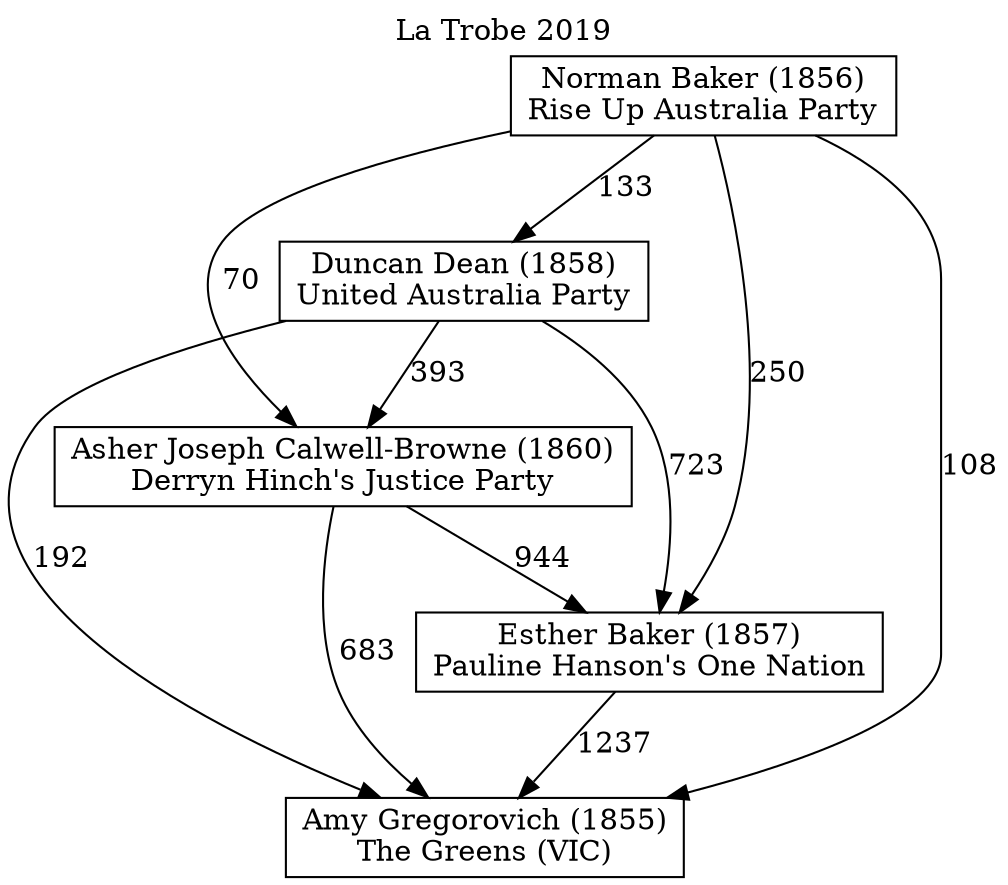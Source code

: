 // House preference flow
digraph "Amy Gregorovich (1855)_La Trobe_2019" {
	graph [label="La Trobe 2019" labelloc=t]
	node [shape=box]
	"Amy Gregorovich (1855)" [label="Amy Gregorovich (1855)
The Greens (VIC)"]
	"Esther Baker (1857)" [label="Esther Baker (1857)
Pauline Hanson's One Nation"]
	"Asher Joseph Calwell-Browne (1860)" [label="Asher Joseph Calwell-Browne (1860)
Derryn Hinch's Justice Party"]
	"Duncan Dean (1858)" [label="Duncan Dean (1858)
United Australia Party"]
	"Norman Baker (1856)" [label="Norman Baker (1856)
Rise Up Australia Party"]
	"Amy Gregorovich (1855)" [label="Amy Gregorovich (1855)
The Greens (VIC)"]
	"Asher Joseph Calwell-Browne (1860)" [label="Asher Joseph Calwell-Browne (1860)
Derryn Hinch's Justice Party"]
	"Duncan Dean (1858)" [label="Duncan Dean (1858)
United Australia Party"]
	"Norman Baker (1856)" [label="Norman Baker (1856)
Rise Up Australia Party"]
	"Amy Gregorovich (1855)" [label="Amy Gregorovich (1855)
The Greens (VIC)"]
	"Duncan Dean (1858)" [label="Duncan Dean (1858)
United Australia Party"]
	"Norman Baker (1856)" [label="Norman Baker (1856)
Rise Up Australia Party"]
	"Amy Gregorovich (1855)" [label="Amy Gregorovich (1855)
The Greens (VIC)"]
	"Norman Baker (1856)" [label="Norman Baker (1856)
Rise Up Australia Party"]
	"Norman Baker (1856)" [label="Norman Baker (1856)
Rise Up Australia Party"]
	"Duncan Dean (1858)" [label="Duncan Dean (1858)
United Australia Party"]
	"Norman Baker (1856)" [label="Norman Baker (1856)
Rise Up Australia Party"]
	"Norman Baker (1856)" [label="Norman Baker (1856)
Rise Up Australia Party"]
	"Asher Joseph Calwell-Browne (1860)" [label="Asher Joseph Calwell-Browne (1860)
Derryn Hinch's Justice Party"]
	"Duncan Dean (1858)" [label="Duncan Dean (1858)
United Australia Party"]
	"Norman Baker (1856)" [label="Norman Baker (1856)
Rise Up Australia Party"]
	"Asher Joseph Calwell-Browne (1860)" [label="Asher Joseph Calwell-Browne (1860)
Derryn Hinch's Justice Party"]
	"Norman Baker (1856)" [label="Norman Baker (1856)
Rise Up Australia Party"]
	"Norman Baker (1856)" [label="Norman Baker (1856)
Rise Up Australia Party"]
	"Duncan Dean (1858)" [label="Duncan Dean (1858)
United Australia Party"]
	"Norman Baker (1856)" [label="Norman Baker (1856)
Rise Up Australia Party"]
	"Norman Baker (1856)" [label="Norman Baker (1856)
Rise Up Australia Party"]
	"Esther Baker (1857)" [label="Esther Baker (1857)
Pauline Hanson's One Nation"]
	"Asher Joseph Calwell-Browne (1860)" [label="Asher Joseph Calwell-Browne (1860)
Derryn Hinch's Justice Party"]
	"Duncan Dean (1858)" [label="Duncan Dean (1858)
United Australia Party"]
	"Norman Baker (1856)" [label="Norman Baker (1856)
Rise Up Australia Party"]
	"Esther Baker (1857)" [label="Esther Baker (1857)
Pauline Hanson's One Nation"]
	"Duncan Dean (1858)" [label="Duncan Dean (1858)
United Australia Party"]
	"Norman Baker (1856)" [label="Norman Baker (1856)
Rise Up Australia Party"]
	"Esther Baker (1857)" [label="Esther Baker (1857)
Pauline Hanson's One Nation"]
	"Norman Baker (1856)" [label="Norman Baker (1856)
Rise Up Australia Party"]
	"Norman Baker (1856)" [label="Norman Baker (1856)
Rise Up Australia Party"]
	"Duncan Dean (1858)" [label="Duncan Dean (1858)
United Australia Party"]
	"Norman Baker (1856)" [label="Norman Baker (1856)
Rise Up Australia Party"]
	"Norman Baker (1856)" [label="Norman Baker (1856)
Rise Up Australia Party"]
	"Asher Joseph Calwell-Browne (1860)" [label="Asher Joseph Calwell-Browne (1860)
Derryn Hinch's Justice Party"]
	"Duncan Dean (1858)" [label="Duncan Dean (1858)
United Australia Party"]
	"Norman Baker (1856)" [label="Norman Baker (1856)
Rise Up Australia Party"]
	"Asher Joseph Calwell-Browne (1860)" [label="Asher Joseph Calwell-Browne (1860)
Derryn Hinch's Justice Party"]
	"Norman Baker (1856)" [label="Norman Baker (1856)
Rise Up Australia Party"]
	"Norman Baker (1856)" [label="Norman Baker (1856)
Rise Up Australia Party"]
	"Duncan Dean (1858)" [label="Duncan Dean (1858)
United Australia Party"]
	"Norman Baker (1856)" [label="Norman Baker (1856)
Rise Up Australia Party"]
	"Norman Baker (1856)" [label="Norman Baker (1856)
Rise Up Australia Party"]
	"Esther Baker (1857)" -> "Amy Gregorovich (1855)" [label=1237]
	"Asher Joseph Calwell-Browne (1860)" -> "Esther Baker (1857)" [label=944]
	"Duncan Dean (1858)" -> "Asher Joseph Calwell-Browne (1860)" [label=393]
	"Norman Baker (1856)" -> "Duncan Dean (1858)" [label=133]
	"Asher Joseph Calwell-Browne (1860)" -> "Amy Gregorovich (1855)" [label=683]
	"Duncan Dean (1858)" -> "Amy Gregorovich (1855)" [label=192]
	"Norman Baker (1856)" -> "Amy Gregorovich (1855)" [label=108]
	"Norman Baker (1856)" -> "Asher Joseph Calwell-Browne (1860)" [label=70]
	"Duncan Dean (1858)" -> "Esther Baker (1857)" [label=723]
	"Norman Baker (1856)" -> "Esther Baker (1857)" [label=250]
}
